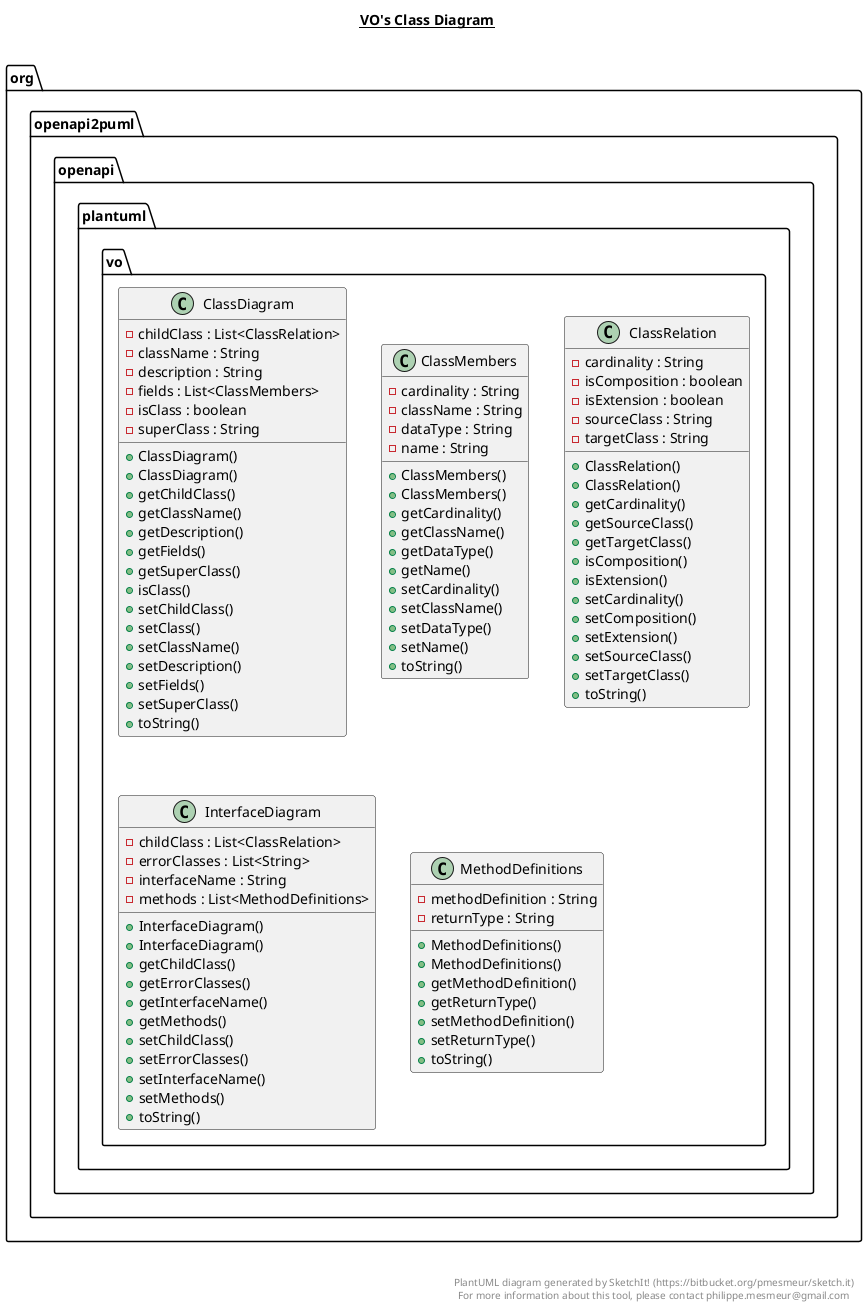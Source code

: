 @startuml

title __VO's Class Diagram__\n

  namespace org.openapi2puml {
    namespace openapi {
      namespace plantuml {
        namespace vo {
          class org.openapi2puml.openapi.plantuml.vo.ClassDiagram {
              - childClass : List<ClassRelation>
              - className : String
              - description : String
              - fields : List<ClassMembers>
              - isClass : boolean
              - superClass : String
              + ClassDiagram()
              + ClassDiagram()
              + getChildClass()
              + getClassName()
              + getDescription()
              + getFields()
              + getSuperClass()
              + isClass()
              + setChildClass()
              + setClass()
              + setClassName()
              + setDescription()
              + setFields()
              + setSuperClass()
              + toString()
          }
        }
      }
    }
  }
  

  namespace org.openapi2puml {
    namespace openapi {
      namespace plantuml {
        namespace vo {
          class org.openapi2puml.openapi.plantuml.vo.ClassMembers {
              - cardinality : String
              - className : String
              - dataType : String
              - name : String
              + ClassMembers()
              + ClassMembers()
              + getCardinality()
              + getClassName()
              + getDataType()
              + getName()
              + setCardinality()
              + setClassName()
              + setDataType()
              + setName()
              + toString()
          }
        }
      }
    }
  }
  

  namespace org.openapi2puml {
    namespace openapi {
      namespace plantuml {
        namespace vo {
          class org.openapi2puml.openapi.plantuml.vo.ClassRelation {
              - cardinality : String
              - isComposition : boolean
              - isExtension : boolean
              - sourceClass : String
              - targetClass : String
              + ClassRelation()
              + ClassRelation()
              + getCardinality()
              + getSourceClass()
              + getTargetClass()
              + isComposition()
              + isExtension()
              + setCardinality()
              + setComposition()
              + setExtension()
              + setSourceClass()
              + setTargetClass()
              + toString()
          }
        }
      }
    }
  }
  

  namespace org.openapi2puml {
    namespace openapi {
      namespace plantuml {
        namespace vo {
          class org.openapi2puml.openapi.plantuml.vo.InterfaceDiagram {
              - childClass : List<ClassRelation>
              - errorClasses : List<String>
              - interfaceName : String
              - methods : List<MethodDefinitions>
              + InterfaceDiagram()
              + InterfaceDiagram()
              + getChildClass()
              + getErrorClasses()
              + getInterfaceName()
              + getMethods()
              + setChildClass()
              + setErrorClasses()
              + setInterfaceName()
              + setMethods()
              + toString()
          }
        }
      }
    }
  }
  

  namespace org.openapi2puml {
    namespace openapi {
      namespace plantuml {
        namespace vo {
          class org.openapi2puml.openapi.plantuml.vo.MethodDefinitions {
              - methodDefinition : String
              - returnType : String
              + MethodDefinitions()
              + MethodDefinitions()
              + getMethodDefinition()
              + getReturnType()
              + setMethodDefinition()
              + setReturnType()
              + toString()
          }
        }
      }
    }
  }
  



right footer


PlantUML diagram generated by SketchIt! (https://bitbucket.org/pmesmeur/sketch.it)
For more information about this tool, please contact philippe.mesmeur@gmail.com
endfooter

@enduml
